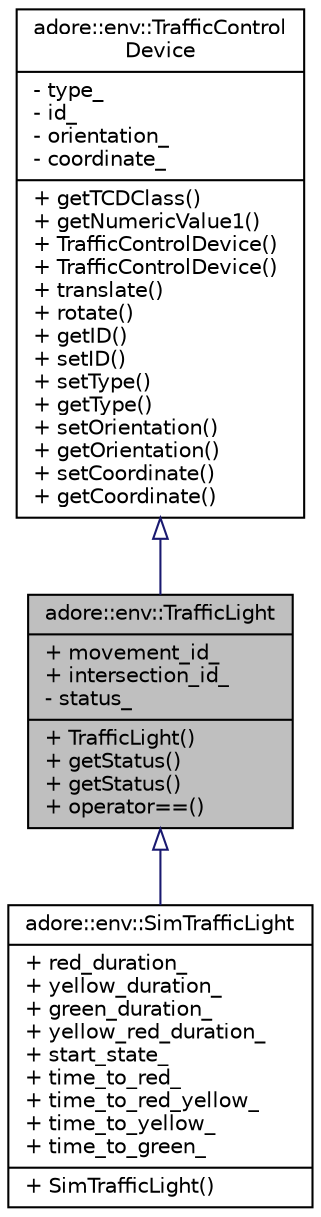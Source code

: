 digraph "adore::env::TrafficLight"
{
 // LATEX_PDF_SIZE
  edge [fontname="Helvetica",fontsize="10",labelfontname="Helvetica",labelfontsize="10"];
  node [fontname="Helvetica",fontsize="10",shape=record];
  Node1 [label="{adore::env::TrafficLight\n|+ movement_id_\l+ intersection_id_\l- status_\l|+ TrafficLight()\l+ getStatus()\l+ getStatus()\l+ operator==()\l}",height=0.2,width=0.4,color="black", fillcolor="grey75", style="filled", fontcolor="black",tooltip=" "];
  Node2 -> Node1 [dir="back",color="midnightblue",fontsize="10",style="solid",arrowtail="onormal",fontname="Helvetica"];
  Node2 [label="{adore::env::TrafficControl\lDevice\n|- type_\l- id_\l- orientation_\l- coordinate_\l|+ getTCDClass()\l+ getNumericValue1()\l+ TrafficControlDevice()\l+ TrafficControlDevice()\l+ translate()\l+ rotate()\l+ getID()\l+ setID()\l+ setType()\l+ getType()\l+ setOrientation()\l+ getOrientation()\l+ setCoordinate()\l+ getCoordinate()\l}",height=0.2,width=0.4,color="black", fillcolor="white", style="filled",URL="$classadore_1_1env_1_1TrafficControlDevice.html",tooltip=" "];
  Node1 -> Node3 [dir="back",color="midnightblue",fontsize="10",style="solid",arrowtail="onormal",fontname="Helvetica"];
  Node3 [label="{adore::env::SimTrafficLight\n|+ red_duration_\l+ yellow_duration_\l+ green_duration_\l+ yellow_red_duration_\l+ start_state_\l+ time_to_red_\l+ time_to_red_yellow_\l+ time_to_yellow_\l+ time_to_green_\l|+ SimTrafficLight()\l}",height=0.2,width=0.4,color="black", fillcolor="white", style="filled",URL="$classadore_1_1env_1_1SimTrafficLight.html",tooltip=" "];
}
